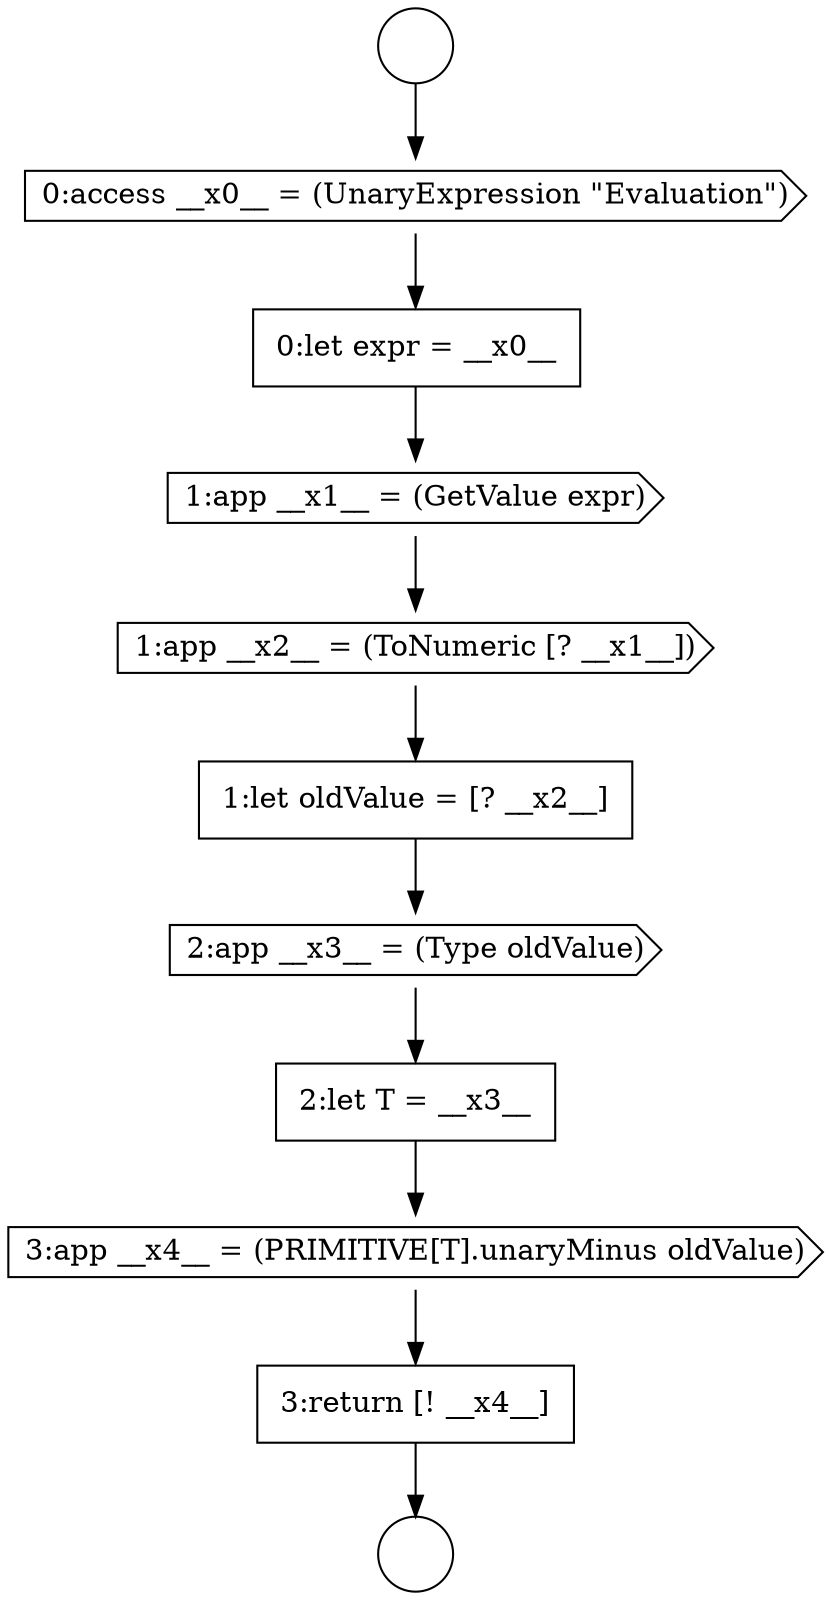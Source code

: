 digraph {
  node5131 [shape=none, margin=0, label=<<font color="black">
    <table border="0" cellborder="1" cellspacing="0" cellpadding="10">
      <tr><td align="left">2:let T = __x3__</td></tr>
    </table>
  </font>> color="black" fillcolor="white" style=filled]
  node5123 [shape=circle label=" " color="black" fillcolor="white" style=filled]
  node5130 [shape=cds, label=<<font color="black">2:app __x3__ = (Type oldValue)</font>> color="black" fillcolor="white" style=filled]
  node5127 [shape=cds, label=<<font color="black">1:app __x1__ = (GetValue expr)</font>> color="black" fillcolor="white" style=filled]
  node5126 [shape=none, margin=0, label=<<font color="black">
    <table border="0" cellborder="1" cellspacing="0" cellpadding="10">
      <tr><td align="left">0:let expr = __x0__</td></tr>
    </table>
  </font>> color="black" fillcolor="white" style=filled]
  node5133 [shape=none, margin=0, label=<<font color="black">
    <table border="0" cellborder="1" cellspacing="0" cellpadding="10">
      <tr><td align="left">3:return [! __x4__]</td></tr>
    </table>
  </font>> color="black" fillcolor="white" style=filled]
  node5125 [shape=cds, label=<<font color="black">0:access __x0__ = (UnaryExpression &quot;Evaluation&quot;)</font>> color="black" fillcolor="white" style=filled]
  node5124 [shape=circle label=" " color="black" fillcolor="white" style=filled]
  node5132 [shape=cds, label=<<font color="black">3:app __x4__ = (PRIMITIVE[T].unaryMinus oldValue)</font>> color="black" fillcolor="white" style=filled]
  node5128 [shape=cds, label=<<font color="black">1:app __x2__ = (ToNumeric [? __x1__])</font>> color="black" fillcolor="white" style=filled]
  node5129 [shape=none, margin=0, label=<<font color="black">
    <table border="0" cellborder="1" cellspacing="0" cellpadding="10">
      <tr><td align="left">1:let oldValue = [? __x2__]</td></tr>
    </table>
  </font>> color="black" fillcolor="white" style=filled]
  node5131 -> node5132 [ color="black"]
  node5130 -> node5131 [ color="black"]
  node5132 -> node5133 [ color="black"]
  node5125 -> node5126 [ color="black"]
  node5123 -> node5125 [ color="black"]
  node5128 -> node5129 [ color="black"]
  node5126 -> node5127 [ color="black"]
  node5127 -> node5128 [ color="black"]
  node5133 -> node5124 [ color="black"]
  node5129 -> node5130 [ color="black"]
}
